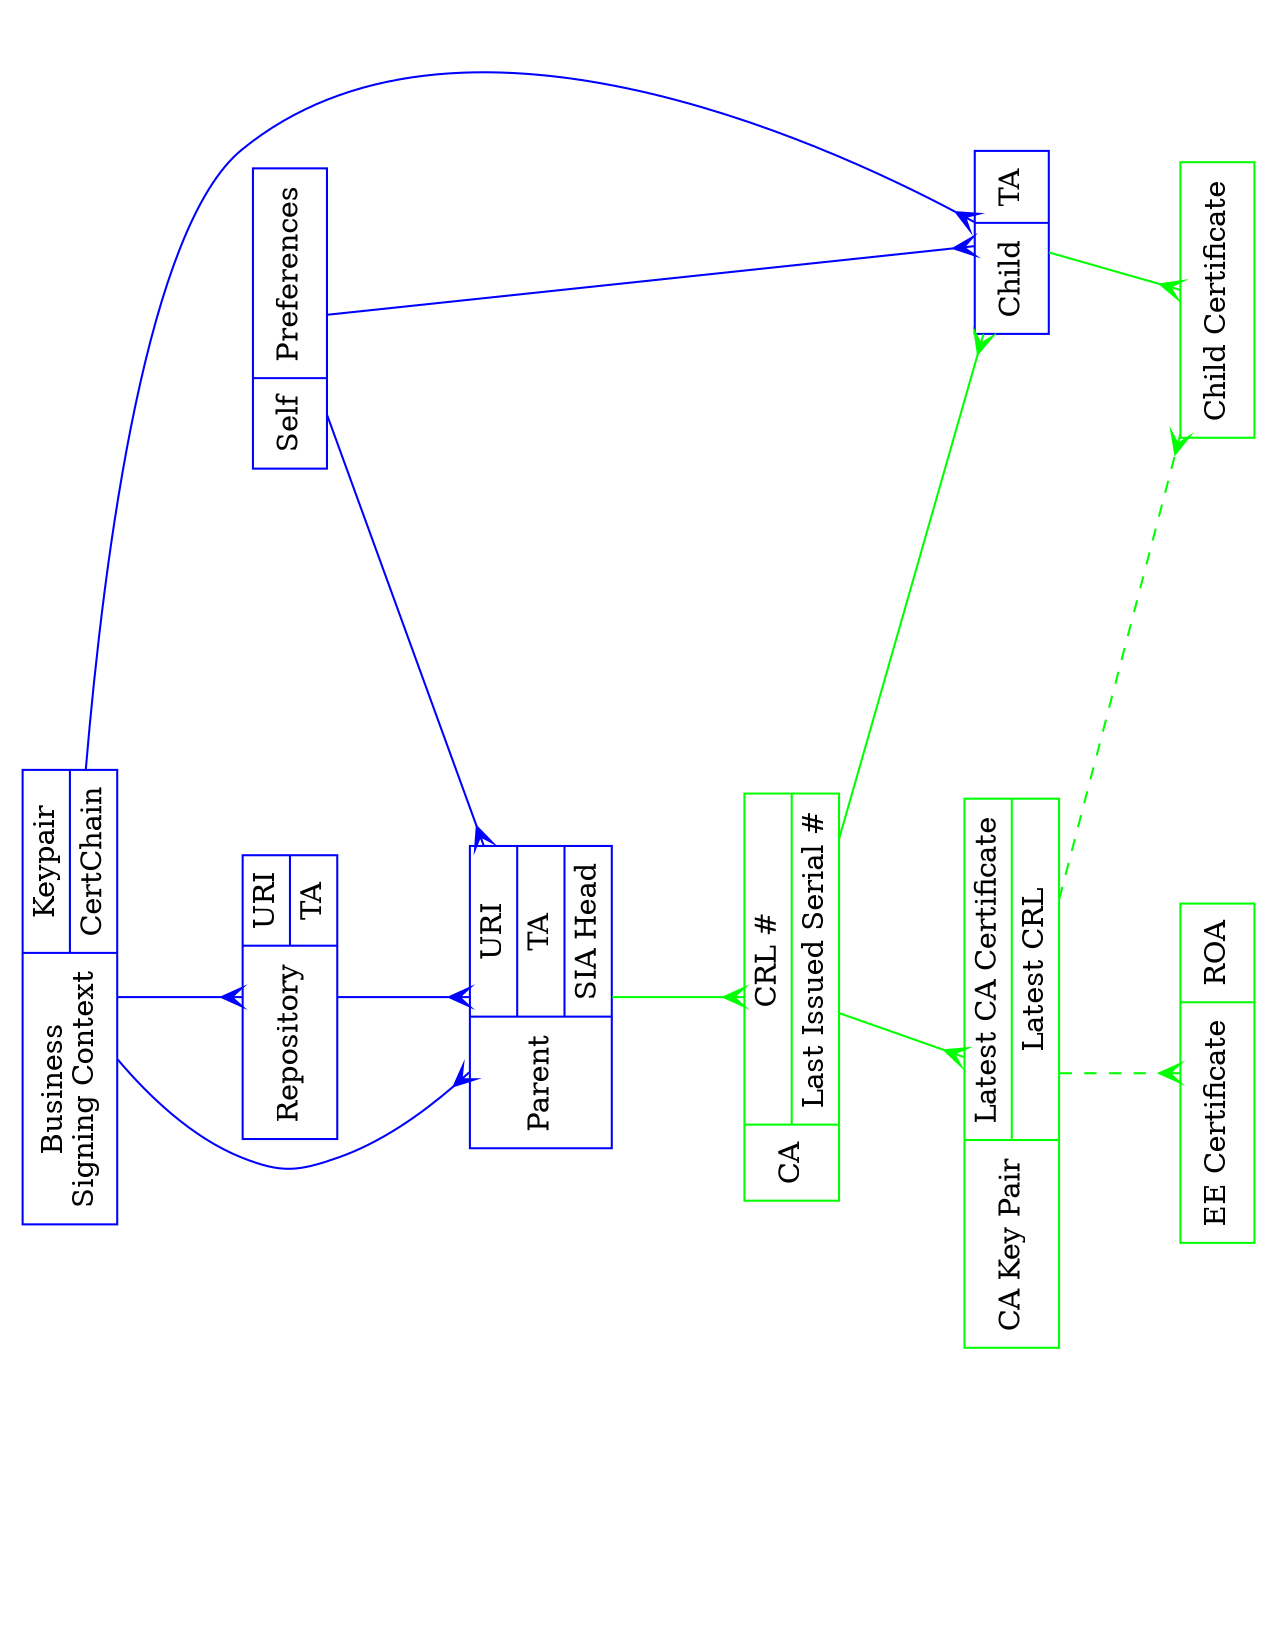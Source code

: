 // $URL$
// $Id$
//
// {arrowhead,arrowtail} shapes indicate database object relationships:
//   1-  none
//   m-  crow
//
// Color code:
//   Blue:  visible in left-right protocol
//   Green: created on the fly

digraph rpki_engine_objects {
	rotate=90;	size="11,8.5";	splines=true;	ratio=fill;
	node		[ shape=record ];

	// Objects visible in left-to-right protocol
	node		[ color=blue ];
	self		[ label="Self|{Preferences}" ];
	parent		[ label="Parent|{URI|TA|SIA Head}" ];
	repo		[ label="Repository|{URI|TA}" ];
	child		[ label="Child|{TA}" ];
	biz_sign	[ label="Business\nSigning Context|{Keypair|CertChain}" ];

	// Objects created on the fly by the RPKI engine
	node		[ color=green ];
	ca		[ label="CA|{CRL #|Last Issued Serial #}" ];
	child_cert	[ label="Child Certificate" ];
	ee_cert		[ label="EE Certificate|{ROA}" ];
	ca_key_pair	[ label="CA Key Pair|{Latest CA Certificate|Latest CRL}" ];

	// One-many mappings
	edge [ color=blue, arrowtail=none, arrowhead=crow ];
	biz_sign -> child;
	biz_sign -> parent;
	biz_sign -> repo;
	self -> child;
	self -> parent;
	repo -> parent;

	// This is many-many because each child is an entity, each CA
	// can have multiple children, and each child can hold certs
	// from multiple CAs (thanks, RobL).
	//
	ca -> child	[ color=green, arrowtail=crow, arrowhead=crow ];


	// One-many mappings
	edge [ color=green, arrowtail=none, arrowhead=crow ];
	ca -> ca_key_pair;
	child -> child_cert;
	parent -> ca;

	// Weird one-many
	edge [ color=green, arrowtail=none, arrowhead=crow, style=dashed ];
	ca_key_pair -> child_cert;
	ca_key_pair -> ee_cert;
}

// Local Variables:
// compile-command: "neato -Tps2 repository-engine-objects.dot | ps2pdf - repository-engine-objects.pdf"
// End:
